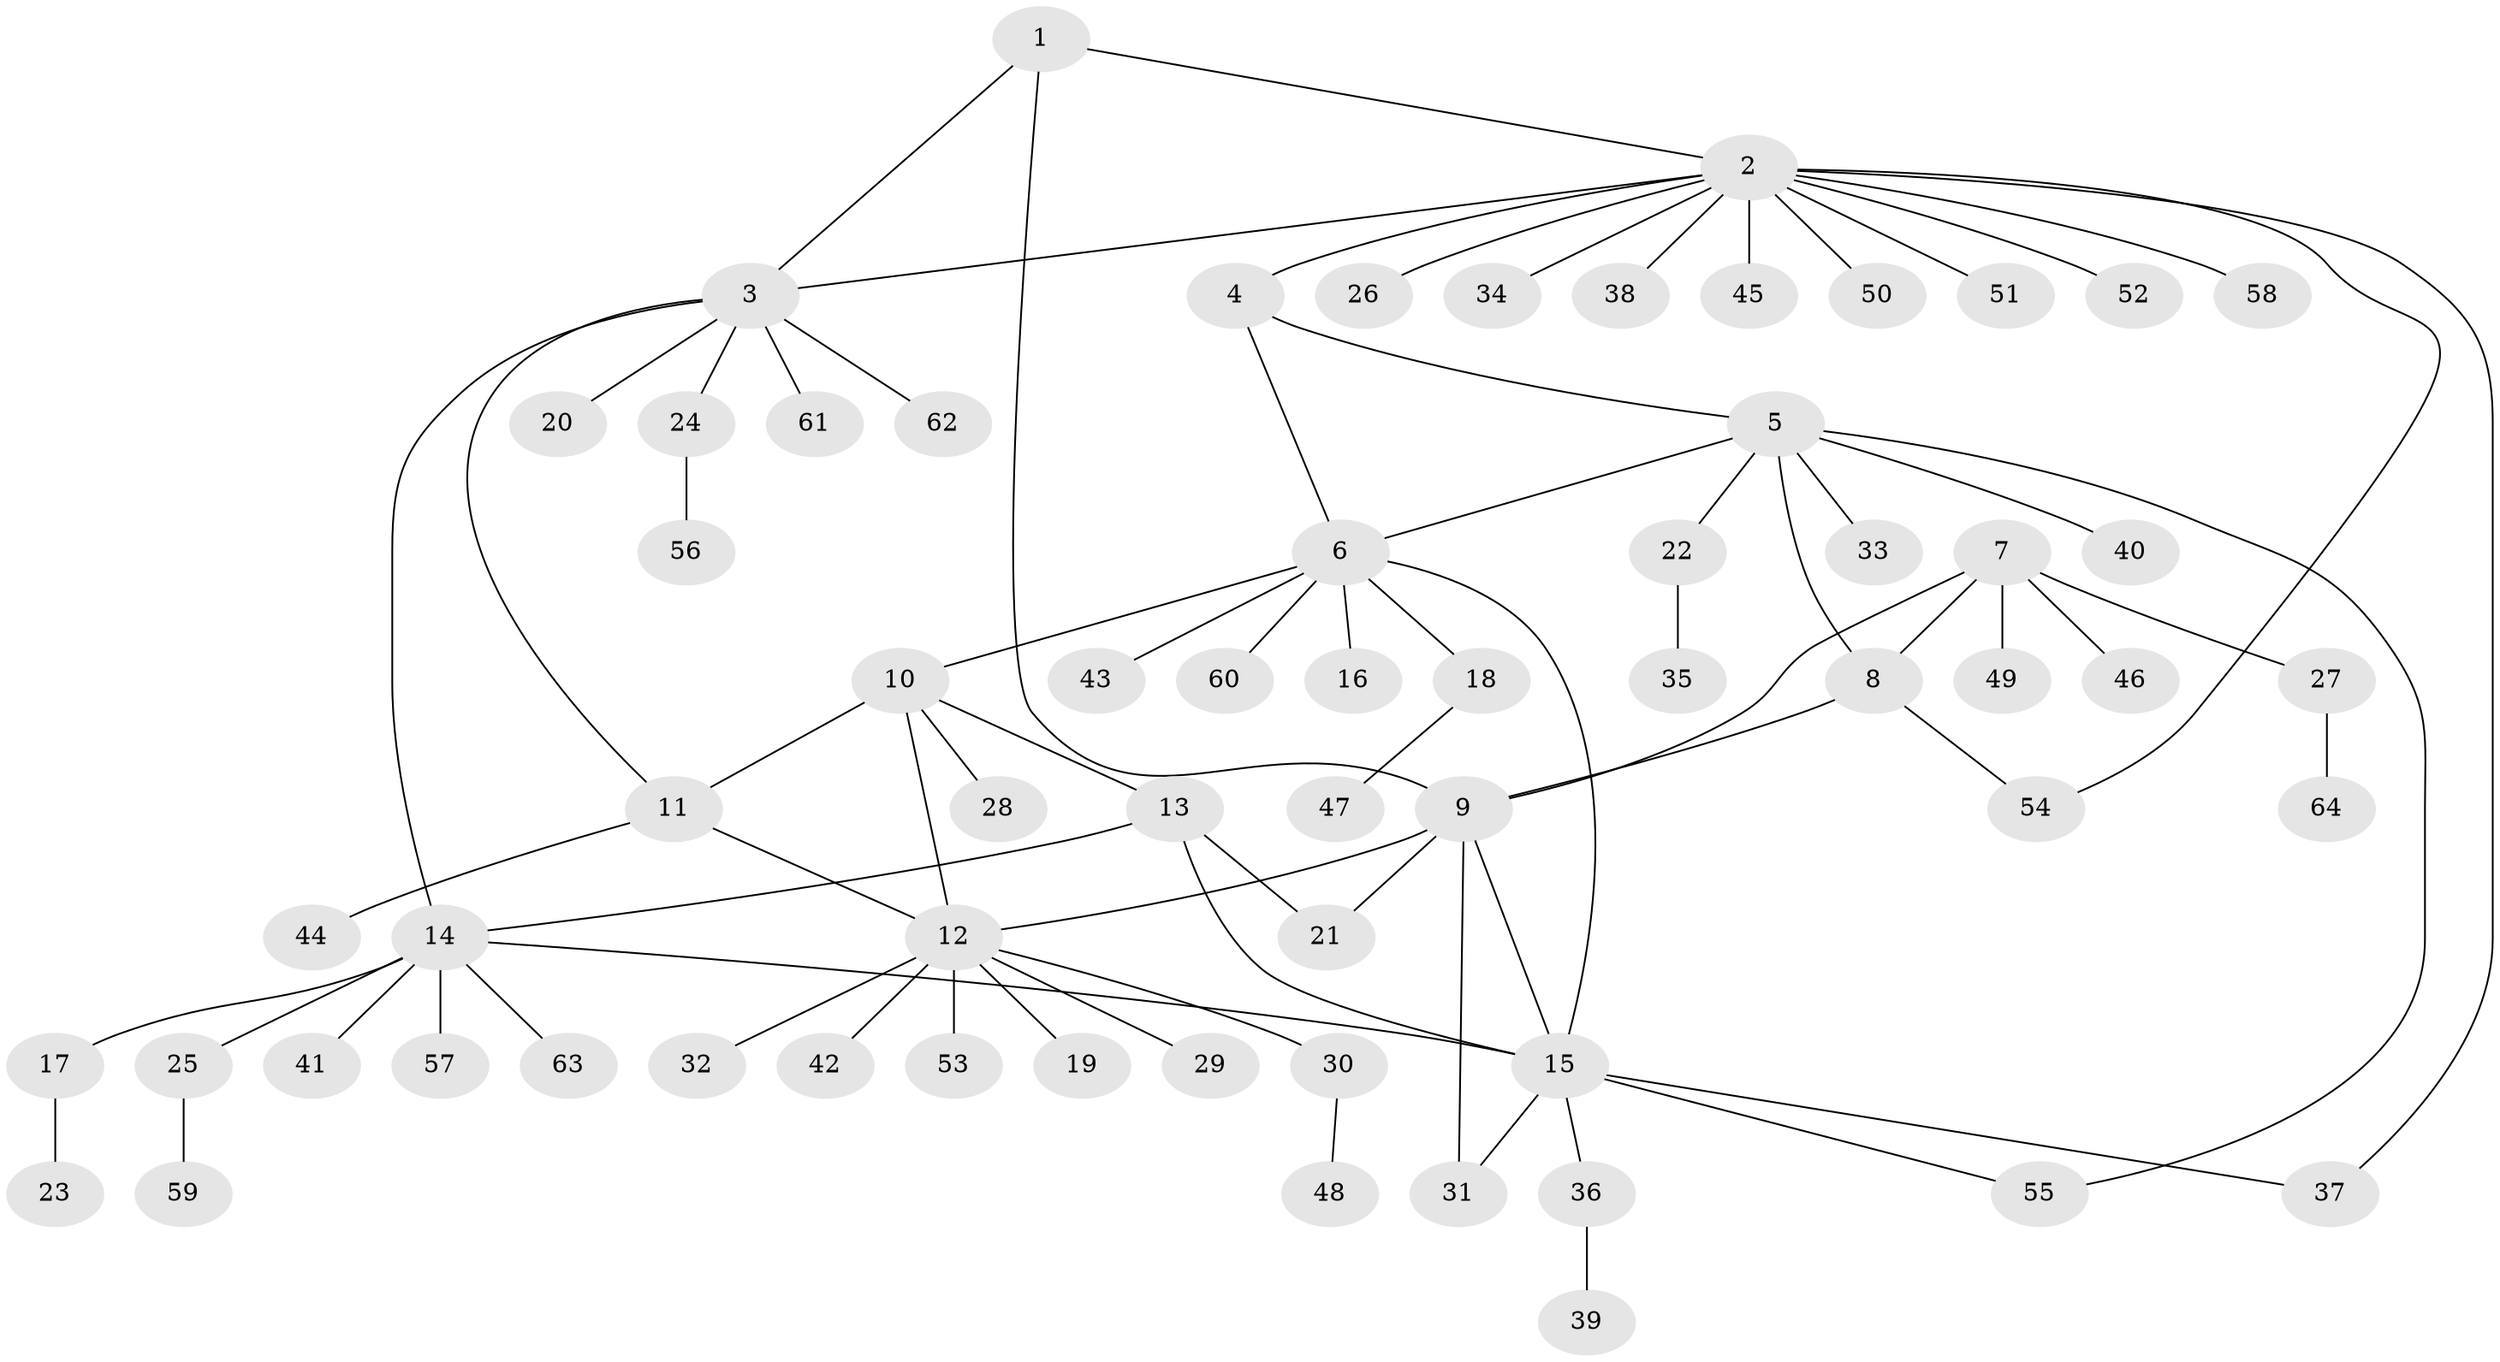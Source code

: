 // coarse degree distribution, {3: 0.061224489795918366, 13: 0.04081632653061224, 7: 0.04081632653061224, 6: 0.061224489795918366, 12: 0.02040816326530612, 1: 0.673469387755102, 2: 0.10204081632653061}
// Generated by graph-tools (version 1.1) at 2025/52/02/27/25 19:52:21]
// undirected, 64 vertices, 79 edges
graph export_dot {
graph [start="1"]
  node [color=gray90,style=filled];
  1;
  2;
  3;
  4;
  5;
  6;
  7;
  8;
  9;
  10;
  11;
  12;
  13;
  14;
  15;
  16;
  17;
  18;
  19;
  20;
  21;
  22;
  23;
  24;
  25;
  26;
  27;
  28;
  29;
  30;
  31;
  32;
  33;
  34;
  35;
  36;
  37;
  38;
  39;
  40;
  41;
  42;
  43;
  44;
  45;
  46;
  47;
  48;
  49;
  50;
  51;
  52;
  53;
  54;
  55;
  56;
  57;
  58;
  59;
  60;
  61;
  62;
  63;
  64;
  1 -- 2;
  1 -- 3;
  1 -- 9;
  2 -- 3;
  2 -- 4;
  2 -- 26;
  2 -- 34;
  2 -- 37;
  2 -- 38;
  2 -- 45;
  2 -- 50;
  2 -- 51;
  2 -- 52;
  2 -- 54;
  2 -- 58;
  3 -- 11;
  3 -- 14;
  3 -- 20;
  3 -- 24;
  3 -- 61;
  3 -- 62;
  4 -- 5;
  4 -- 6;
  5 -- 6;
  5 -- 8;
  5 -- 22;
  5 -- 33;
  5 -- 40;
  5 -- 55;
  6 -- 10;
  6 -- 15;
  6 -- 16;
  6 -- 18;
  6 -- 43;
  6 -- 60;
  7 -- 8;
  7 -- 9;
  7 -- 27;
  7 -- 46;
  7 -- 49;
  8 -- 9;
  8 -- 54;
  9 -- 12;
  9 -- 15;
  9 -- 21;
  9 -- 31;
  10 -- 11;
  10 -- 12;
  10 -- 13;
  10 -- 28;
  11 -- 12;
  11 -- 44;
  12 -- 19;
  12 -- 29;
  12 -- 30;
  12 -- 32;
  12 -- 42;
  12 -- 53;
  13 -- 14;
  13 -- 15;
  13 -- 21;
  14 -- 15;
  14 -- 17;
  14 -- 25;
  14 -- 41;
  14 -- 57;
  14 -- 63;
  15 -- 31;
  15 -- 36;
  15 -- 37;
  15 -- 55;
  17 -- 23;
  18 -- 47;
  22 -- 35;
  24 -- 56;
  25 -- 59;
  27 -- 64;
  30 -- 48;
  36 -- 39;
}
